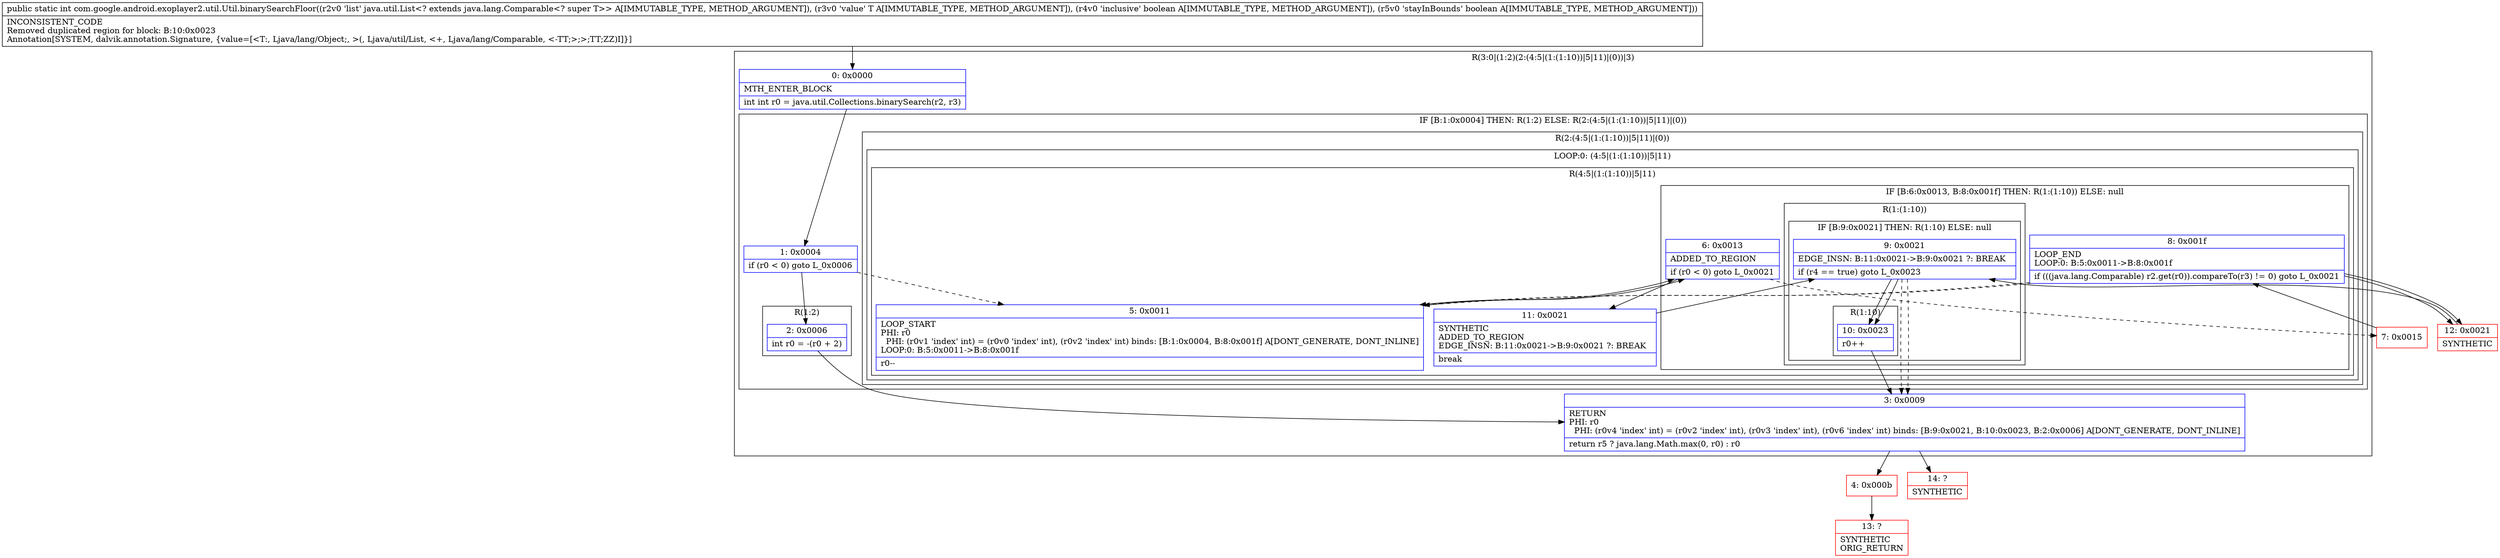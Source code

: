 digraph "CFG forcom.google.android.exoplayer2.util.Util.binarySearchFloor(Ljava\/util\/List;Ljava\/lang\/Object;ZZ)I" {
subgraph cluster_Region_1629251116 {
label = "R(3:0|(1:2)(2:(4:5|(1:(1:10))|5|11)|(0))|3)";
node [shape=record,color=blue];
Node_0 [shape=record,label="{0\:\ 0x0000|MTH_ENTER_BLOCK\l|int int r0 = java.util.Collections.binarySearch(r2, r3)\l}"];
subgraph cluster_IfRegion_1875310106 {
label = "IF [B:1:0x0004] THEN: R(1:2) ELSE: R(2:(4:5|(1:(1:10))|5|11)|(0))";
node [shape=record,color=blue];
Node_1 [shape=record,label="{1\:\ 0x0004|if (r0 \< 0) goto L_0x0006\l}"];
subgraph cluster_Region_1835647133 {
label = "R(1:2)";
node [shape=record,color=blue];
Node_2 [shape=record,label="{2\:\ 0x0006|int r0 = \-(r0 + 2)\l}"];
}
subgraph cluster_Region_1316493505 {
label = "R(2:(4:5|(1:(1:10))|5|11)|(0))";
node [shape=record,color=blue];
subgraph cluster_LoopRegion_1556460773 {
label = "LOOP:0: (4:5|(1:(1:10))|5|11)";
node [shape=record,color=blue];
Node_8 [shape=record,label="{8\:\ 0x001f|LOOP_END\lLOOP:0: B:5:0x0011\-\>B:8:0x001f\l|if (((java.lang.Comparable) r2.get(r0)).compareTo(r3) != 0) goto L_0x0021\l}"];
subgraph cluster_Region_1246707704 {
label = "R(4:5|(1:(1:10))|5|11)";
node [shape=record,color=blue];
Node_5 [shape=record,label="{5\:\ 0x0011|LOOP_START\lPHI: r0 \l  PHI: (r0v1 'index' int) = (r0v0 'index' int), (r0v2 'index' int) binds: [B:1:0x0004, B:8:0x001f] A[DONT_GENERATE, DONT_INLINE]\lLOOP:0: B:5:0x0011\-\>B:8:0x001f\l|r0\-\-\l}"];
subgraph cluster_IfRegion_2094514780 {
label = "IF [B:6:0x0013, B:8:0x001f] THEN: R(1:(1:10)) ELSE: null";
node [shape=record,color=blue];
Node_6 [shape=record,label="{6\:\ 0x0013|ADDED_TO_REGION\l|if (r0 \< 0) goto L_0x0021\l}"];
Node_8 [shape=record,label="{8\:\ 0x001f|LOOP_END\lLOOP:0: B:5:0x0011\-\>B:8:0x001f\l|if (((java.lang.Comparable) r2.get(r0)).compareTo(r3) != 0) goto L_0x0021\l}"];
subgraph cluster_Region_1295722876 {
label = "R(1:(1:10))";
node [shape=record,color=blue];
subgraph cluster_IfRegion_2109040219 {
label = "IF [B:9:0x0021] THEN: R(1:10) ELSE: null";
node [shape=record,color=blue];
Node_9 [shape=record,label="{9\:\ 0x0021|EDGE_INSN: B:11:0x0021\-\>B:9:0x0021 ?: BREAK  \l|if (r4 == true) goto L_0x0023\l}"];
subgraph cluster_Region_1833545598 {
label = "R(1:10)";
node [shape=record,color=blue];
Node_10 [shape=record,label="{10\:\ 0x0023|r0++\l}"];
}
}
}
}
Node_5 [shape=record,label="{5\:\ 0x0011|LOOP_START\lPHI: r0 \l  PHI: (r0v1 'index' int) = (r0v0 'index' int), (r0v2 'index' int) binds: [B:1:0x0004, B:8:0x001f] A[DONT_GENERATE, DONT_INLINE]\lLOOP:0: B:5:0x0011\-\>B:8:0x001f\l|r0\-\-\l}"];
Node_11 [shape=record,label="{11\:\ 0x0021|SYNTHETIC\lADDED_TO_REGION\lEDGE_INSN: B:11:0x0021\-\>B:9:0x0021 ?: BREAK  \l|break\l}"];
}
}
subgraph cluster_IfRegion_923493833 {
label = "IF [B:9:0x0021] THEN: R(0) ELSE: null";
node [shape=record,color=blue];
Node_9 [shape=record,label="{9\:\ 0x0021|EDGE_INSN: B:11:0x0021\-\>B:9:0x0021 ?: BREAK  \l|if (r4 == true) goto L_0x0023\l}"];
subgraph cluster_Region_968613369 {
label = "R(0)";
node [shape=record,color=blue];
}
}
}
}
Node_3 [shape=record,label="{3\:\ 0x0009|RETURN\lPHI: r0 \l  PHI: (r0v4 'index' int) = (r0v2 'index' int), (r0v3 'index' int), (r0v6 'index' int) binds: [B:9:0x0021, B:10:0x0023, B:2:0x0006] A[DONT_GENERATE, DONT_INLINE]\l|return r5 ? java.lang.Math.max(0, r0) : r0\l}"];
}
Node_4 [shape=record,color=red,label="{4\:\ 0x000b}"];
Node_7 [shape=record,color=red,label="{7\:\ 0x0015}"];
Node_12 [shape=record,color=red,label="{12\:\ 0x0021|SYNTHETIC\l}"];
Node_13 [shape=record,color=red,label="{13\:\ ?|SYNTHETIC\lORIG_RETURN\l}"];
Node_14 [shape=record,color=red,label="{14\:\ ?|SYNTHETIC\l}"];
MethodNode[shape=record,label="{public static int com.google.android.exoplayer2.util.Util.binarySearchFloor((r2v0 'list' java.util.List\<? extends java.lang.Comparable\<? super T\>\> A[IMMUTABLE_TYPE, METHOD_ARGUMENT]), (r3v0 'value' T A[IMMUTABLE_TYPE, METHOD_ARGUMENT]), (r4v0 'inclusive' boolean A[IMMUTABLE_TYPE, METHOD_ARGUMENT]), (r5v0 'stayInBounds' boolean A[IMMUTABLE_TYPE, METHOD_ARGUMENT]))  | INCONSISTENT_CODE\lRemoved duplicated region for block: B:10:0x0023 \lAnnotation[SYSTEM, dalvik.annotation.Signature, \{value=[\<T:, Ljava\/lang\/Object;, \>(, Ljava\/util\/List, \<+, Ljava\/lang\/Comparable, \<\-TT;\>;\>;TT;ZZ)I]\}]\l}"];
MethodNode -> Node_0;
Node_0 -> Node_1;
Node_1 -> Node_2;
Node_1 -> Node_5[style=dashed];
Node_2 -> Node_3;
Node_8 -> Node_5[style=dashed];
Node_8 -> Node_12;
Node_5 -> Node_6;
Node_6 -> Node_7[style=dashed];
Node_6 -> Node_11;
Node_8 -> Node_5[style=dashed];
Node_8 -> Node_12;
Node_9 -> Node_3[style=dashed];
Node_9 -> Node_10;
Node_10 -> Node_3;
Node_5 -> Node_6;
Node_11 -> Node_9;
Node_9 -> Node_3[style=dashed];
Node_9 -> Node_10;
Node_3 -> Node_4;
Node_3 -> Node_14;
Node_4 -> Node_13;
Node_7 -> Node_8;
Node_12 -> Node_9;
}

